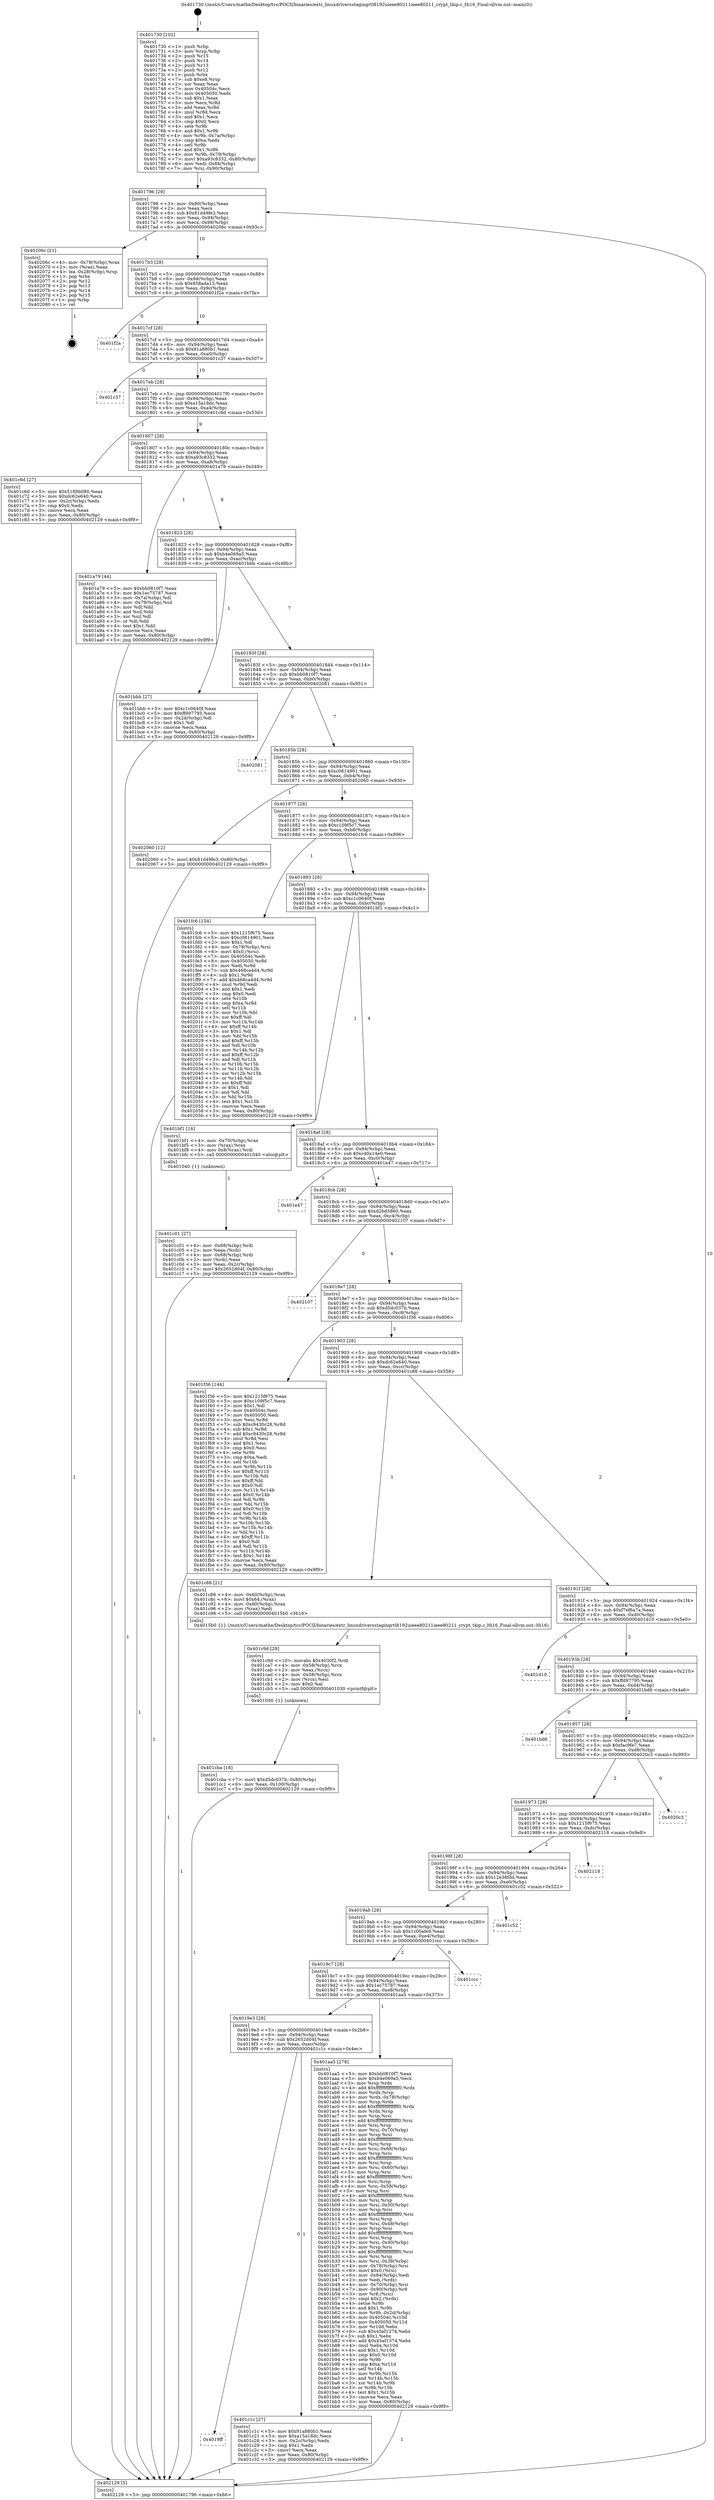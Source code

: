 digraph "0x401730" {
  label = "0x401730 (/mnt/c/Users/mathe/Desktop/tcc/POCII/binaries/extr_linuxdriversstagingrtl8192uieee80211ieee80211_crypt_tkip.c_Hi16_Final-ollvm.out::main(0))"
  labelloc = "t"
  node[shape=record]

  Entry [label="",width=0.3,height=0.3,shape=circle,fillcolor=black,style=filled]
  "0x401796" [label="{
     0x401796 [29]\l
     | [instrs]\l
     &nbsp;&nbsp;0x401796 \<+3\>: mov -0x80(%rbp),%eax\l
     &nbsp;&nbsp;0x401799 \<+2\>: mov %eax,%ecx\l
     &nbsp;&nbsp;0x40179b \<+6\>: sub $0x81d49fe3,%ecx\l
     &nbsp;&nbsp;0x4017a1 \<+6\>: mov %eax,-0x94(%rbp)\l
     &nbsp;&nbsp;0x4017a7 \<+6\>: mov %ecx,-0x98(%rbp)\l
     &nbsp;&nbsp;0x4017ad \<+6\>: je 000000000040206c \<main+0x93c\>\l
  }"]
  "0x40206c" [label="{
     0x40206c [21]\l
     | [instrs]\l
     &nbsp;&nbsp;0x40206c \<+4\>: mov -0x78(%rbp),%rax\l
     &nbsp;&nbsp;0x402070 \<+2\>: mov (%rax),%eax\l
     &nbsp;&nbsp;0x402072 \<+4\>: lea -0x28(%rbp),%rsp\l
     &nbsp;&nbsp;0x402076 \<+1\>: pop %rbx\l
     &nbsp;&nbsp;0x402077 \<+2\>: pop %r12\l
     &nbsp;&nbsp;0x402079 \<+2\>: pop %r13\l
     &nbsp;&nbsp;0x40207b \<+2\>: pop %r14\l
     &nbsp;&nbsp;0x40207d \<+2\>: pop %r15\l
     &nbsp;&nbsp;0x40207f \<+1\>: pop %rbp\l
     &nbsp;&nbsp;0x402080 \<+1\>: ret\l
  }"]
  "0x4017b3" [label="{
     0x4017b3 [28]\l
     | [instrs]\l
     &nbsp;&nbsp;0x4017b3 \<+5\>: jmp 00000000004017b8 \<main+0x88\>\l
     &nbsp;&nbsp;0x4017b8 \<+6\>: mov -0x94(%rbp),%eax\l
     &nbsp;&nbsp;0x4017be \<+5\>: sub $0x858ada13,%eax\l
     &nbsp;&nbsp;0x4017c3 \<+6\>: mov %eax,-0x9c(%rbp)\l
     &nbsp;&nbsp;0x4017c9 \<+6\>: je 0000000000401f2a \<main+0x7fa\>\l
  }"]
  Exit [label="",width=0.3,height=0.3,shape=circle,fillcolor=black,style=filled,peripheries=2]
  "0x401f2a" [label="{
     0x401f2a\l
  }", style=dashed]
  "0x4017cf" [label="{
     0x4017cf [28]\l
     | [instrs]\l
     &nbsp;&nbsp;0x4017cf \<+5\>: jmp 00000000004017d4 \<main+0xa4\>\l
     &nbsp;&nbsp;0x4017d4 \<+6\>: mov -0x94(%rbp),%eax\l
     &nbsp;&nbsp;0x4017da \<+5\>: sub $0x91a880b1,%eax\l
     &nbsp;&nbsp;0x4017df \<+6\>: mov %eax,-0xa0(%rbp)\l
     &nbsp;&nbsp;0x4017e5 \<+6\>: je 0000000000401c37 \<main+0x507\>\l
  }"]
  "0x401cba" [label="{
     0x401cba [18]\l
     | [instrs]\l
     &nbsp;&nbsp;0x401cba \<+7\>: movl $0xd5dc037b,-0x80(%rbp)\l
     &nbsp;&nbsp;0x401cc1 \<+6\>: mov %eax,-0x100(%rbp)\l
     &nbsp;&nbsp;0x401cc7 \<+5\>: jmp 0000000000402129 \<main+0x9f9\>\l
  }"]
  "0x401c37" [label="{
     0x401c37\l
  }", style=dashed]
  "0x4017eb" [label="{
     0x4017eb [28]\l
     | [instrs]\l
     &nbsp;&nbsp;0x4017eb \<+5\>: jmp 00000000004017f0 \<main+0xc0\>\l
     &nbsp;&nbsp;0x4017f0 \<+6\>: mov -0x94(%rbp),%eax\l
     &nbsp;&nbsp;0x4017f6 \<+5\>: sub $0xa15a18dc,%eax\l
     &nbsp;&nbsp;0x4017fb \<+6\>: mov %eax,-0xa4(%rbp)\l
     &nbsp;&nbsp;0x401801 \<+6\>: je 0000000000401c6d \<main+0x53d\>\l
  }"]
  "0x401c9d" [label="{
     0x401c9d [29]\l
     | [instrs]\l
     &nbsp;&nbsp;0x401c9d \<+10\>: movabs $0x4030f2,%rdi\l
     &nbsp;&nbsp;0x401ca7 \<+4\>: mov -0x58(%rbp),%rcx\l
     &nbsp;&nbsp;0x401cab \<+2\>: mov %eax,(%rcx)\l
     &nbsp;&nbsp;0x401cad \<+4\>: mov -0x58(%rbp),%rcx\l
     &nbsp;&nbsp;0x401cb1 \<+2\>: mov (%rcx),%esi\l
     &nbsp;&nbsp;0x401cb3 \<+2\>: mov $0x0,%al\l
     &nbsp;&nbsp;0x401cb5 \<+5\>: call 0000000000401030 \<printf@plt\>\l
     | [calls]\l
     &nbsp;&nbsp;0x401030 \{1\} (unknown)\l
  }"]
  "0x401c6d" [label="{
     0x401c6d [27]\l
     | [instrs]\l
     &nbsp;&nbsp;0x401c6d \<+5\>: mov $0x5189b080,%eax\l
     &nbsp;&nbsp;0x401c72 \<+5\>: mov $0xdc62e640,%ecx\l
     &nbsp;&nbsp;0x401c77 \<+3\>: mov -0x2c(%rbp),%edx\l
     &nbsp;&nbsp;0x401c7a \<+3\>: cmp $0x0,%edx\l
     &nbsp;&nbsp;0x401c7d \<+3\>: cmove %ecx,%eax\l
     &nbsp;&nbsp;0x401c80 \<+3\>: mov %eax,-0x80(%rbp)\l
     &nbsp;&nbsp;0x401c83 \<+5\>: jmp 0000000000402129 \<main+0x9f9\>\l
  }"]
  "0x401807" [label="{
     0x401807 [28]\l
     | [instrs]\l
     &nbsp;&nbsp;0x401807 \<+5\>: jmp 000000000040180c \<main+0xdc\>\l
     &nbsp;&nbsp;0x40180c \<+6\>: mov -0x94(%rbp),%eax\l
     &nbsp;&nbsp;0x401812 \<+5\>: sub $0xa93c8332,%eax\l
     &nbsp;&nbsp;0x401817 \<+6\>: mov %eax,-0xa8(%rbp)\l
     &nbsp;&nbsp;0x40181d \<+6\>: je 0000000000401a79 \<main+0x349\>\l
  }"]
  "0x4019ff" [label="{
     0x4019ff\l
  }", style=dashed]
  "0x401a79" [label="{
     0x401a79 [44]\l
     | [instrs]\l
     &nbsp;&nbsp;0x401a79 \<+5\>: mov $0xbb0810f7,%eax\l
     &nbsp;&nbsp;0x401a7e \<+5\>: mov $0x1ec75787,%ecx\l
     &nbsp;&nbsp;0x401a83 \<+3\>: mov -0x7a(%rbp),%dl\l
     &nbsp;&nbsp;0x401a86 \<+4\>: mov -0x79(%rbp),%sil\l
     &nbsp;&nbsp;0x401a8a \<+3\>: mov %dl,%dil\l
     &nbsp;&nbsp;0x401a8d \<+3\>: and %sil,%dil\l
     &nbsp;&nbsp;0x401a90 \<+3\>: xor %sil,%dl\l
     &nbsp;&nbsp;0x401a93 \<+3\>: or %dl,%dil\l
     &nbsp;&nbsp;0x401a96 \<+4\>: test $0x1,%dil\l
     &nbsp;&nbsp;0x401a9a \<+3\>: cmovne %ecx,%eax\l
     &nbsp;&nbsp;0x401a9d \<+3\>: mov %eax,-0x80(%rbp)\l
     &nbsp;&nbsp;0x401aa0 \<+5\>: jmp 0000000000402129 \<main+0x9f9\>\l
  }"]
  "0x401823" [label="{
     0x401823 [28]\l
     | [instrs]\l
     &nbsp;&nbsp;0x401823 \<+5\>: jmp 0000000000401828 \<main+0xf8\>\l
     &nbsp;&nbsp;0x401828 \<+6\>: mov -0x94(%rbp),%eax\l
     &nbsp;&nbsp;0x40182e \<+5\>: sub $0xb4e069a5,%eax\l
     &nbsp;&nbsp;0x401833 \<+6\>: mov %eax,-0xac(%rbp)\l
     &nbsp;&nbsp;0x401839 \<+6\>: je 0000000000401bbb \<main+0x48b\>\l
  }"]
  "0x402129" [label="{
     0x402129 [5]\l
     | [instrs]\l
     &nbsp;&nbsp;0x402129 \<+5\>: jmp 0000000000401796 \<main+0x66\>\l
  }"]
  "0x401730" [label="{
     0x401730 [102]\l
     | [instrs]\l
     &nbsp;&nbsp;0x401730 \<+1\>: push %rbp\l
     &nbsp;&nbsp;0x401731 \<+3\>: mov %rsp,%rbp\l
     &nbsp;&nbsp;0x401734 \<+2\>: push %r15\l
     &nbsp;&nbsp;0x401736 \<+2\>: push %r14\l
     &nbsp;&nbsp;0x401738 \<+2\>: push %r13\l
     &nbsp;&nbsp;0x40173a \<+2\>: push %r12\l
     &nbsp;&nbsp;0x40173c \<+1\>: push %rbx\l
     &nbsp;&nbsp;0x40173d \<+7\>: sub $0xe8,%rsp\l
     &nbsp;&nbsp;0x401744 \<+2\>: xor %eax,%eax\l
     &nbsp;&nbsp;0x401746 \<+7\>: mov 0x40504c,%ecx\l
     &nbsp;&nbsp;0x40174d \<+7\>: mov 0x405050,%edx\l
     &nbsp;&nbsp;0x401754 \<+3\>: sub $0x1,%eax\l
     &nbsp;&nbsp;0x401757 \<+3\>: mov %ecx,%r8d\l
     &nbsp;&nbsp;0x40175a \<+3\>: add %eax,%r8d\l
     &nbsp;&nbsp;0x40175d \<+4\>: imul %r8d,%ecx\l
     &nbsp;&nbsp;0x401761 \<+3\>: and $0x1,%ecx\l
     &nbsp;&nbsp;0x401764 \<+3\>: cmp $0x0,%ecx\l
     &nbsp;&nbsp;0x401767 \<+4\>: sete %r9b\l
     &nbsp;&nbsp;0x40176b \<+4\>: and $0x1,%r9b\l
     &nbsp;&nbsp;0x40176f \<+4\>: mov %r9b,-0x7a(%rbp)\l
     &nbsp;&nbsp;0x401773 \<+3\>: cmp $0xa,%edx\l
     &nbsp;&nbsp;0x401776 \<+4\>: setl %r9b\l
     &nbsp;&nbsp;0x40177a \<+4\>: and $0x1,%r9b\l
     &nbsp;&nbsp;0x40177e \<+4\>: mov %r9b,-0x79(%rbp)\l
     &nbsp;&nbsp;0x401782 \<+7\>: movl $0xa93c8332,-0x80(%rbp)\l
     &nbsp;&nbsp;0x401789 \<+6\>: mov %edi,-0x84(%rbp)\l
     &nbsp;&nbsp;0x40178f \<+7\>: mov %rsi,-0x90(%rbp)\l
  }"]
  "0x401c1c" [label="{
     0x401c1c [27]\l
     | [instrs]\l
     &nbsp;&nbsp;0x401c1c \<+5\>: mov $0x91a880b1,%eax\l
     &nbsp;&nbsp;0x401c21 \<+5\>: mov $0xa15a18dc,%ecx\l
     &nbsp;&nbsp;0x401c26 \<+3\>: mov -0x2c(%rbp),%edx\l
     &nbsp;&nbsp;0x401c29 \<+3\>: cmp $0x1,%edx\l
     &nbsp;&nbsp;0x401c2c \<+3\>: cmovl %ecx,%eax\l
     &nbsp;&nbsp;0x401c2f \<+3\>: mov %eax,-0x80(%rbp)\l
     &nbsp;&nbsp;0x401c32 \<+5\>: jmp 0000000000402129 \<main+0x9f9\>\l
  }"]
  "0x401bbb" [label="{
     0x401bbb [27]\l
     | [instrs]\l
     &nbsp;&nbsp;0x401bbb \<+5\>: mov $0xc1c0640f,%eax\l
     &nbsp;&nbsp;0x401bc0 \<+5\>: mov $0xffd97795,%ecx\l
     &nbsp;&nbsp;0x401bc5 \<+3\>: mov -0x2d(%rbp),%dl\l
     &nbsp;&nbsp;0x401bc8 \<+3\>: test $0x1,%dl\l
     &nbsp;&nbsp;0x401bcb \<+3\>: cmovne %ecx,%eax\l
     &nbsp;&nbsp;0x401bce \<+3\>: mov %eax,-0x80(%rbp)\l
     &nbsp;&nbsp;0x401bd1 \<+5\>: jmp 0000000000402129 \<main+0x9f9\>\l
  }"]
  "0x40183f" [label="{
     0x40183f [28]\l
     | [instrs]\l
     &nbsp;&nbsp;0x40183f \<+5\>: jmp 0000000000401844 \<main+0x114\>\l
     &nbsp;&nbsp;0x401844 \<+6\>: mov -0x94(%rbp),%eax\l
     &nbsp;&nbsp;0x40184a \<+5\>: sub $0xbb0810f7,%eax\l
     &nbsp;&nbsp;0x40184f \<+6\>: mov %eax,-0xb0(%rbp)\l
     &nbsp;&nbsp;0x401855 \<+6\>: je 0000000000402081 \<main+0x951\>\l
  }"]
  "0x401c01" [label="{
     0x401c01 [27]\l
     | [instrs]\l
     &nbsp;&nbsp;0x401c01 \<+4\>: mov -0x68(%rbp),%rdi\l
     &nbsp;&nbsp;0x401c05 \<+2\>: mov %eax,(%rdi)\l
     &nbsp;&nbsp;0x401c07 \<+4\>: mov -0x68(%rbp),%rdi\l
     &nbsp;&nbsp;0x401c0b \<+2\>: mov (%rdi),%eax\l
     &nbsp;&nbsp;0x401c0d \<+3\>: mov %eax,-0x2c(%rbp)\l
     &nbsp;&nbsp;0x401c10 \<+7\>: movl $0x2652d04f,-0x80(%rbp)\l
     &nbsp;&nbsp;0x401c17 \<+5\>: jmp 0000000000402129 \<main+0x9f9\>\l
  }"]
  "0x402081" [label="{
     0x402081\l
  }", style=dashed]
  "0x40185b" [label="{
     0x40185b [28]\l
     | [instrs]\l
     &nbsp;&nbsp;0x40185b \<+5\>: jmp 0000000000401860 \<main+0x130\>\l
     &nbsp;&nbsp;0x401860 \<+6\>: mov -0x94(%rbp),%eax\l
     &nbsp;&nbsp;0x401866 \<+5\>: sub $0xc0814901,%eax\l
     &nbsp;&nbsp;0x40186b \<+6\>: mov %eax,-0xb4(%rbp)\l
     &nbsp;&nbsp;0x401871 \<+6\>: je 0000000000402060 \<main+0x930\>\l
  }"]
  "0x4019e3" [label="{
     0x4019e3 [28]\l
     | [instrs]\l
     &nbsp;&nbsp;0x4019e3 \<+5\>: jmp 00000000004019e8 \<main+0x2b8\>\l
     &nbsp;&nbsp;0x4019e8 \<+6\>: mov -0x94(%rbp),%eax\l
     &nbsp;&nbsp;0x4019ee \<+5\>: sub $0x2652d04f,%eax\l
     &nbsp;&nbsp;0x4019f3 \<+6\>: mov %eax,-0xec(%rbp)\l
     &nbsp;&nbsp;0x4019f9 \<+6\>: je 0000000000401c1c \<main+0x4ec\>\l
  }"]
  "0x402060" [label="{
     0x402060 [12]\l
     | [instrs]\l
     &nbsp;&nbsp;0x402060 \<+7\>: movl $0x81d49fe3,-0x80(%rbp)\l
     &nbsp;&nbsp;0x402067 \<+5\>: jmp 0000000000402129 \<main+0x9f9\>\l
  }"]
  "0x401877" [label="{
     0x401877 [28]\l
     | [instrs]\l
     &nbsp;&nbsp;0x401877 \<+5\>: jmp 000000000040187c \<main+0x14c\>\l
     &nbsp;&nbsp;0x40187c \<+6\>: mov -0x94(%rbp),%eax\l
     &nbsp;&nbsp;0x401882 \<+5\>: sub $0xc109f5c7,%eax\l
     &nbsp;&nbsp;0x401887 \<+6\>: mov %eax,-0xb8(%rbp)\l
     &nbsp;&nbsp;0x40188d \<+6\>: je 0000000000401fc6 \<main+0x896\>\l
  }"]
  "0x401aa5" [label="{
     0x401aa5 [278]\l
     | [instrs]\l
     &nbsp;&nbsp;0x401aa5 \<+5\>: mov $0xbb0810f7,%eax\l
     &nbsp;&nbsp;0x401aaa \<+5\>: mov $0xb4e069a5,%ecx\l
     &nbsp;&nbsp;0x401aaf \<+3\>: mov %rsp,%rdx\l
     &nbsp;&nbsp;0x401ab2 \<+4\>: add $0xfffffffffffffff0,%rdx\l
     &nbsp;&nbsp;0x401ab6 \<+3\>: mov %rdx,%rsp\l
     &nbsp;&nbsp;0x401ab9 \<+4\>: mov %rdx,-0x78(%rbp)\l
     &nbsp;&nbsp;0x401abd \<+3\>: mov %rsp,%rdx\l
     &nbsp;&nbsp;0x401ac0 \<+4\>: add $0xfffffffffffffff0,%rdx\l
     &nbsp;&nbsp;0x401ac4 \<+3\>: mov %rdx,%rsp\l
     &nbsp;&nbsp;0x401ac7 \<+3\>: mov %rsp,%rsi\l
     &nbsp;&nbsp;0x401aca \<+4\>: add $0xfffffffffffffff0,%rsi\l
     &nbsp;&nbsp;0x401ace \<+3\>: mov %rsi,%rsp\l
     &nbsp;&nbsp;0x401ad1 \<+4\>: mov %rsi,-0x70(%rbp)\l
     &nbsp;&nbsp;0x401ad5 \<+3\>: mov %rsp,%rsi\l
     &nbsp;&nbsp;0x401ad8 \<+4\>: add $0xfffffffffffffff0,%rsi\l
     &nbsp;&nbsp;0x401adc \<+3\>: mov %rsi,%rsp\l
     &nbsp;&nbsp;0x401adf \<+4\>: mov %rsi,-0x68(%rbp)\l
     &nbsp;&nbsp;0x401ae3 \<+3\>: mov %rsp,%rsi\l
     &nbsp;&nbsp;0x401ae6 \<+4\>: add $0xfffffffffffffff0,%rsi\l
     &nbsp;&nbsp;0x401aea \<+3\>: mov %rsi,%rsp\l
     &nbsp;&nbsp;0x401aed \<+4\>: mov %rsi,-0x60(%rbp)\l
     &nbsp;&nbsp;0x401af1 \<+3\>: mov %rsp,%rsi\l
     &nbsp;&nbsp;0x401af4 \<+4\>: add $0xfffffffffffffff0,%rsi\l
     &nbsp;&nbsp;0x401af8 \<+3\>: mov %rsi,%rsp\l
     &nbsp;&nbsp;0x401afb \<+4\>: mov %rsi,-0x58(%rbp)\l
     &nbsp;&nbsp;0x401aff \<+3\>: mov %rsp,%rsi\l
     &nbsp;&nbsp;0x401b02 \<+4\>: add $0xfffffffffffffff0,%rsi\l
     &nbsp;&nbsp;0x401b06 \<+3\>: mov %rsi,%rsp\l
     &nbsp;&nbsp;0x401b09 \<+4\>: mov %rsi,-0x50(%rbp)\l
     &nbsp;&nbsp;0x401b0d \<+3\>: mov %rsp,%rsi\l
     &nbsp;&nbsp;0x401b10 \<+4\>: add $0xfffffffffffffff0,%rsi\l
     &nbsp;&nbsp;0x401b14 \<+3\>: mov %rsi,%rsp\l
     &nbsp;&nbsp;0x401b17 \<+4\>: mov %rsi,-0x48(%rbp)\l
     &nbsp;&nbsp;0x401b1b \<+3\>: mov %rsp,%rsi\l
     &nbsp;&nbsp;0x401b1e \<+4\>: add $0xfffffffffffffff0,%rsi\l
     &nbsp;&nbsp;0x401b22 \<+3\>: mov %rsi,%rsp\l
     &nbsp;&nbsp;0x401b25 \<+4\>: mov %rsi,-0x40(%rbp)\l
     &nbsp;&nbsp;0x401b29 \<+3\>: mov %rsp,%rsi\l
     &nbsp;&nbsp;0x401b2c \<+4\>: add $0xfffffffffffffff0,%rsi\l
     &nbsp;&nbsp;0x401b30 \<+3\>: mov %rsi,%rsp\l
     &nbsp;&nbsp;0x401b33 \<+4\>: mov %rsi,-0x38(%rbp)\l
     &nbsp;&nbsp;0x401b37 \<+4\>: mov -0x78(%rbp),%rsi\l
     &nbsp;&nbsp;0x401b3b \<+6\>: movl $0x0,(%rsi)\l
     &nbsp;&nbsp;0x401b41 \<+6\>: mov -0x84(%rbp),%edi\l
     &nbsp;&nbsp;0x401b47 \<+2\>: mov %edi,(%rdx)\l
     &nbsp;&nbsp;0x401b49 \<+4\>: mov -0x70(%rbp),%rsi\l
     &nbsp;&nbsp;0x401b4d \<+7\>: mov -0x90(%rbp),%r8\l
     &nbsp;&nbsp;0x401b54 \<+3\>: mov %r8,(%rsi)\l
     &nbsp;&nbsp;0x401b57 \<+3\>: cmpl $0x2,(%rdx)\l
     &nbsp;&nbsp;0x401b5a \<+4\>: setne %r9b\l
     &nbsp;&nbsp;0x401b5e \<+4\>: and $0x1,%r9b\l
     &nbsp;&nbsp;0x401b62 \<+4\>: mov %r9b,-0x2d(%rbp)\l
     &nbsp;&nbsp;0x401b66 \<+8\>: mov 0x40504c,%r10d\l
     &nbsp;&nbsp;0x401b6e \<+8\>: mov 0x405050,%r11d\l
     &nbsp;&nbsp;0x401b76 \<+3\>: mov %r10d,%ebx\l
     &nbsp;&nbsp;0x401b79 \<+6\>: sub $0x45af1374,%ebx\l
     &nbsp;&nbsp;0x401b7f \<+3\>: sub $0x1,%ebx\l
     &nbsp;&nbsp;0x401b82 \<+6\>: add $0x45af1374,%ebx\l
     &nbsp;&nbsp;0x401b88 \<+4\>: imul %ebx,%r10d\l
     &nbsp;&nbsp;0x401b8c \<+4\>: and $0x1,%r10d\l
     &nbsp;&nbsp;0x401b90 \<+4\>: cmp $0x0,%r10d\l
     &nbsp;&nbsp;0x401b94 \<+4\>: sete %r9b\l
     &nbsp;&nbsp;0x401b98 \<+4\>: cmp $0xa,%r11d\l
     &nbsp;&nbsp;0x401b9c \<+4\>: setl %r14b\l
     &nbsp;&nbsp;0x401ba0 \<+3\>: mov %r9b,%r15b\l
     &nbsp;&nbsp;0x401ba3 \<+3\>: and %r14b,%r15b\l
     &nbsp;&nbsp;0x401ba6 \<+3\>: xor %r14b,%r9b\l
     &nbsp;&nbsp;0x401ba9 \<+3\>: or %r9b,%r15b\l
     &nbsp;&nbsp;0x401bac \<+4\>: test $0x1,%r15b\l
     &nbsp;&nbsp;0x401bb0 \<+3\>: cmovne %ecx,%eax\l
     &nbsp;&nbsp;0x401bb3 \<+3\>: mov %eax,-0x80(%rbp)\l
     &nbsp;&nbsp;0x401bb6 \<+5\>: jmp 0000000000402129 \<main+0x9f9\>\l
  }"]
  "0x401fc6" [label="{
     0x401fc6 [154]\l
     | [instrs]\l
     &nbsp;&nbsp;0x401fc6 \<+5\>: mov $0x1215f675,%eax\l
     &nbsp;&nbsp;0x401fcb \<+5\>: mov $0xc0814901,%ecx\l
     &nbsp;&nbsp;0x401fd0 \<+2\>: mov $0x1,%dl\l
     &nbsp;&nbsp;0x401fd2 \<+4\>: mov -0x78(%rbp),%rsi\l
     &nbsp;&nbsp;0x401fd6 \<+6\>: movl $0x0,(%rsi)\l
     &nbsp;&nbsp;0x401fdc \<+7\>: mov 0x40504c,%edi\l
     &nbsp;&nbsp;0x401fe3 \<+8\>: mov 0x405050,%r8d\l
     &nbsp;&nbsp;0x401feb \<+3\>: mov %edi,%r9d\l
     &nbsp;&nbsp;0x401fee \<+7\>: sub $0x468ca4d4,%r9d\l
     &nbsp;&nbsp;0x401ff5 \<+4\>: sub $0x1,%r9d\l
     &nbsp;&nbsp;0x401ff9 \<+7\>: add $0x468ca4d4,%r9d\l
     &nbsp;&nbsp;0x402000 \<+4\>: imul %r9d,%edi\l
     &nbsp;&nbsp;0x402004 \<+3\>: and $0x1,%edi\l
     &nbsp;&nbsp;0x402007 \<+3\>: cmp $0x0,%edi\l
     &nbsp;&nbsp;0x40200a \<+4\>: sete %r10b\l
     &nbsp;&nbsp;0x40200e \<+4\>: cmp $0xa,%r8d\l
     &nbsp;&nbsp;0x402012 \<+4\>: setl %r11b\l
     &nbsp;&nbsp;0x402016 \<+3\>: mov %r10b,%bl\l
     &nbsp;&nbsp;0x402019 \<+3\>: xor $0xff,%bl\l
     &nbsp;&nbsp;0x40201c \<+3\>: mov %r11b,%r14b\l
     &nbsp;&nbsp;0x40201f \<+4\>: xor $0xff,%r14b\l
     &nbsp;&nbsp;0x402023 \<+3\>: xor $0x1,%dl\l
     &nbsp;&nbsp;0x402026 \<+3\>: mov %bl,%r15b\l
     &nbsp;&nbsp;0x402029 \<+4\>: and $0xff,%r15b\l
     &nbsp;&nbsp;0x40202d \<+3\>: and %dl,%r10b\l
     &nbsp;&nbsp;0x402030 \<+3\>: mov %r14b,%r12b\l
     &nbsp;&nbsp;0x402033 \<+4\>: and $0xff,%r12b\l
     &nbsp;&nbsp;0x402037 \<+3\>: and %dl,%r11b\l
     &nbsp;&nbsp;0x40203a \<+3\>: or %r10b,%r15b\l
     &nbsp;&nbsp;0x40203d \<+3\>: or %r11b,%r12b\l
     &nbsp;&nbsp;0x402040 \<+3\>: xor %r12b,%r15b\l
     &nbsp;&nbsp;0x402043 \<+3\>: or %r14b,%bl\l
     &nbsp;&nbsp;0x402046 \<+3\>: xor $0xff,%bl\l
     &nbsp;&nbsp;0x402049 \<+3\>: or $0x1,%dl\l
     &nbsp;&nbsp;0x40204c \<+2\>: and %dl,%bl\l
     &nbsp;&nbsp;0x40204e \<+3\>: or %bl,%r15b\l
     &nbsp;&nbsp;0x402051 \<+4\>: test $0x1,%r15b\l
     &nbsp;&nbsp;0x402055 \<+3\>: cmovne %ecx,%eax\l
     &nbsp;&nbsp;0x402058 \<+3\>: mov %eax,-0x80(%rbp)\l
     &nbsp;&nbsp;0x40205b \<+5\>: jmp 0000000000402129 \<main+0x9f9\>\l
  }"]
  "0x401893" [label="{
     0x401893 [28]\l
     | [instrs]\l
     &nbsp;&nbsp;0x401893 \<+5\>: jmp 0000000000401898 \<main+0x168\>\l
     &nbsp;&nbsp;0x401898 \<+6\>: mov -0x94(%rbp),%eax\l
     &nbsp;&nbsp;0x40189e \<+5\>: sub $0xc1c0640f,%eax\l
     &nbsp;&nbsp;0x4018a3 \<+6\>: mov %eax,-0xbc(%rbp)\l
     &nbsp;&nbsp;0x4018a9 \<+6\>: je 0000000000401bf1 \<main+0x4c1\>\l
  }"]
  "0x4019c7" [label="{
     0x4019c7 [28]\l
     | [instrs]\l
     &nbsp;&nbsp;0x4019c7 \<+5\>: jmp 00000000004019cc \<main+0x29c\>\l
     &nbsp;&nbsp;0x4019cc \<+6\>: mov -0x94(%rbp),%eax\l
     &nbsp;&nbsp;0x4019d2 \<+5\>: sub $0x1ec75787,%eax\l
     &nbsp;&nbsp;0x4019d7 \<+6\>: mov %eax,-0xe8(%rbp)\l
     &nbsp;&nbsp;0x4019dd \<+6\>: je 0000000000401aa5 \<main+0x375\>\l
  }"]
  "0x401bf1" [label="{
     0x401bf1 [16]\l
     | [instrs]\l
     &nbsp;&nbsp;0x401bf1 \<+4\>: mov -0x70(%rbp),%rax\l
     &nbsp;&nbsp;0x401bf5 \<+3\>: mov (%rax),%rax\l
     &nbsp;&nbsp;0x401bf8 \<+4\>: mov 0x8(%rax),%rdi\l
     &nbsp;&nbsp;0x401bfc \<+5\>: call 0000000000401040 \<atoi@plt\>\l
     | [calls]\l
     &nbsp;&nbsp;0x401040 \{1\} (unknown)\l
  }"]
  "0x4018af" [label="{
     0x4018af [28]\l
     | [instrs]\l
     &nbsp;&nbsp;0x4018af \<+5\>: jmp 00000000004018b4 \<main+0x184\>\l
     &nbsp;&nbsp;0x4018b4 \<+6\>: mov -0x94(%rbp),%eax\l
     &nbsp;&nbsp;0x4018ba \<+5\>: sub $0xc40a14e0,%eax\l
     &nbsp;&nbsp;0x4018bf \<+6\>: mov %eax,-0xc0(%rbp)\l
     &nbsp;&nbsp;0x4018c5 \<+6\>: je 0000000000401e47 \<main+0x717\>\l
  }"]
  "0x401ccc" [label="{
     0x401ccc\l
  }", style=dashed]
  "0x401e47" [label="{
     0x401e47\l
  }", style=dashed]
  "0x4018cb" [label="{
     0x4018cb [28]\l
     | [instrs]\l
     &nbsp;&nbsp;0x4018cb \<+5\>: jmp 00000000004018d0 \<main+0x1a0\>\l
     &nbsp;&nbsp;0x4018d0 \<+6\>: mov -0x94(%rbp),%eax\l
     &nbsp;&nbsp;0x4018d6 \<+5\>: sub $0xd2bd5860,%eax\l
     &nbsp;&nbsp;0x4018db \<+6\>: mov %eax,-0xc4(%rbp)\l
     &nbsp;&nbsp;0x4018e1 \<+6\>: je 0000000000402107 \<main+0x9d7\>\l
  }"]
  "0x4019ab" [label="{
     0x4019ab [28]\l
     | [instrs]\l
     &nbsp;&nbsp;0x4019ab \<+5\>: jmp 00000000004019b0 \<main+0x280\>\l
     &nbsp;&nbsp;0x4019b0 \<+6\>: mov -0x94(%rbp),%eax\l
     &nbsp;&nbsp;0x4019b6 \<+5\>: sub $0x1c00afe9,%eax\l
     &nbsp;&nbsp;0x4019bb \<+6\>: mov %eax,-0xe4(%rbp)\l
     &nbsp;&nbsp;0x4019c1 \<+6\>: je 0000000000401ccc \<main+0x59c\>\l
  }"]
  "0x402107" [label="{
     0x402107\l
  }", style=dashed]
  "0x4018e7" [label="{
     0x4018e7 [28]\l
     | [instrs]\l
     &nbsp;&nbsp;0x4018e7 \<+5\>: jmp 00000000004018ec \<main+0x1bc\>\l
     &nbsp;&nbsp;0x4018ec \<+6\>: mov -0x94(%rbp),%eax\l
     &nbsp;&nbsp;0x4018f2 \<+5\>: sub $0xd5dc037b,%eax\l
     &nbsp;&nbsp;0x4018f7 \<+6\>: mov %eax,-0xc8(%rbp)\l
     &nbsp;&nbsp;0x4018fd \<+6\>: je 0000000000401f36 \<main+0x806\>\l
  }"]
  "0x401c52" [label="{
     0x401c52\l
  }", style=dashed]
  "0x401f36" [label="{
     0x401f36 [144]\l
     | [instrs]\l
     &nbsp;&nbsp;0x401f36 \<+5\>: mov $0x1215f675,%eax\l
     &nbsp;&nbsp;0x401f3b \<+5\>: mov $0xc109f5c7,%ecx\l
     &nbsp;&nbsp;0x401f40 \<+2\>: mov $0x1,%dl\l
     &nbsp;&nbsp;0x401f42 \<+7\>: mov 0x40504c,%esi\l
     &nbsp;&nbsp;0x401f49 \<+7\>: mov 0x405050,%edi\l
     &nbsp;&nbsp;0x401f50 \<+3\>: mov %esi,%r8d\l
     &nbsp;&nbsp;0x401f53 \<+7\>: sub $0xc9430c28,%r8d\l
     &nbsp;&nbsp;0x401f5a \<+4\>: sub $0x1,%r8d\l
     &nbsp;&nbsp;0x401f5e \<+7\>: add $0xc9430c28,%r8d\l
     &nbsp;&nbsp;0x401f65 \<+4\>: imul %r8d,%esi\l
     &nbsp;&nbsp;0x401f69 \<+3\>: and $0x1,%esi\l
     &nbsp;&nbsp;0x401f6c \<+3\>: cmp $0x0,%esi\l
     &nbsp;&nbsp;0x401f6f \<+4\>: sete %r9b\l
     &nbsp;&nbsp;0x401f73 \<+3\>: cmp $0xa,%edi\l
     &nbsp;&nbsp;0x401f76 \<+4\>: setl %r10b\l
     &nbsp;&nbsp;0x401f7a \<+3\>: mov %r9b,%r11b\l
     &nbsp;&nbsp;0x401f7d \<+4\>: xor $0xff,%r11b\l
     &nbsp;&nbsp;0x401f81 \<+3\>: mov %r10b,%bl\l
     &nbsp;&nbsp;0x401f84 \<+3\>: xor $0xff,%bl\l
     &nbsp;&nbsp;0x401f87 \<+3\>: xor $0x0,%dl\l
     &nbsp;&nbsp;0x401f8a \<+3\>: mov %r11b,%r14b\l
     &nbsp;&nbsp;0x401f8d \<+4\>: and $0x0,%r14b\l
     &nbsp;&nbsp;0x401f91 \<+3\>: and %dl,%r9b\l
     &nbsp;&nbsp;0x401f94 \<+3\>: mov %bl,%r15b\l
     &nbsp;&nbsp;0x401f97 \<+4\>: and $0x0,%r15b\l
     &nbsp;&nbsp;0x401f9b \<+3\>: and %dl,%r10b\l
     &nbsp;&nbsp;0x401f9e \<+3\>: or %r9b,%r14b\l
     &nbsp;&nbsp;0x401fa1 \<+3\>: or %r10b,%r15b\l
     &nbsp;&nbsp;0x401fa4 \<+3\>: xor %r15b,%r14b\l
     &nbsp;&nbsp;0x401fa7 \<+3\>: or %bl,%r11b\l
     &nbsp;&nbsp;0x401faa \<+4\>: xor $0xff,%r11b\l
     &nbsp;&nbsp;0x401fae \<+3\>: or $0x0,%dl\l
     &nbsp;&nbsp;0x401fb1 \<+3\>: and %dl,%r11b\l
     &nbsp;&nbsp;0x401fb4 \<+3\>: or %r11b,%r14b\l
     &nbsp;&nbsp;0x401fb7 \<+4\>: test $0x1,%r14b\l
     &nbsp;&nbsp;0x401fbb \<+3\>: cmovne %ecx,%eax\l
     &nbsp;&nbsp;0x401fbe \<+3\>: mov %eax,-0x80(%rbp)\l
     &nbsp;&nbsp;0x401fc1 \<+5\>: jmp 0000000000402129 \<main+0x9f9\>\l
  }"]
  "0x401903" [label="{
     0x401903 [28]\l
     | [instrs]\l
     &nbsp;&nbsp;0x401903 \<+5\>: jmp 0000000000401908 \<main+0x1d8\>\l
     &nbsp;&nbsp;0x401908 \<+6\>: mov -0x94(%rbp),%eax\l
     &nbsp;&nbsp;0x40190e \<+5\>: sub $0xdc62e640,%eax\l
     &nbsp;&nbsp;0x401913 \<+6\>: mov %eax,-0xcc(%rbp)\l
     &nbsp;&nbsp;0x401919 \<+6\>: je 0000000000401c88 \<main+0x558\>\l
  }"]
  "0x40198f" [label="{
     0x40198f [28]\l
     | [instrs]\l
     &nbsp;&nbsp;0x40198f \<+5\>: jmp 0000000000401994 \<main+0x264\>\l
     &nbsp;&nbsp;0x401994 \<+6\>: mov -0x94(%rbp),%eax\l
     &nbsp;&nbsp;0x40199a \<+5\>: sub $0x12e38fdd,%eax\l
     &nbsp;&nbsp;0x40199f \<+6\>: mov %eax,-0xe0(%rbp)\l
     &nbsp;&nbsp;0x4019a5 \<+6\>: je 0000000000401c52 \<main+0x522\>\l
  }"]
  "0x401c88" [label="{
     0x401c88 [21]\l
     | [instrs]\l
     &nbsp;&nbsp;0x401c88 \<+4\>: mov -0x60(%rbp),%rax\l
     &nbsp;&nbsp;0x401c8c \<+6\>: movl $0x64,(%rax)\l
     &nbsp;&nbsp;0x401c92 \<+4\>: mov -0x60(%rbp),%rax\l
     &nbsp;&nbsp;0x401c96 \<+2\>: mov (%rax),%edi\l
     &nbsp;&nbsp;0x401c98 \<+5\>: call 00000000004015b0 \<Hi16\>\l
     | [calls]\l
     &nbsp;&nbsp;0x4015b0 \{1\} (/mnt/c/Users/mathe/Desktop/tcc/POCII/binaries/extr_linuxdriversstagingrtl8192uieee80211ieee80211_crypt_tkip.c_Hi16_Final-ollvm.out::Hi16)\l
  }"]
  "0x40191f" [label="{
     0x40191f [28]\l
     | [instrs]\l
     &nbsp;&nbsp;0x40191f \<+5\>: jmp 0000000000401924 \<main+0x1f4\>\l
     &nbsp;&nbsp;0x401924 \<+6\>: mov -0x94(%rbp),%eax\l
     &nbsp;&nbsp;0x40192a \<+5\>: sub $0xf7ef6a7a,%eax\l
     &nbsp;&nbsp;0x40192f \<+6\>: mov %eax,-0xd0(%rbp)\l
     &nbsp;&nbsp;0x401935 \<+6\>: je 0000000000401d10 \<main+0x5e0\>\l
  }"]
  "0x402118" [label="{
     0x402118\l
  }", style=dashed]
  "0x401d10" [label="{
     0x401d10\l
  }", style=dashed]
  "0x40193b" [label="{
     0x40193b [28]\l
     | [instrs]\l
     &nbsp;&nbsp;0x40193b \<+5\>: jmp 0000000000401940 \<main+0x210\>\l
     &nbsp;&nbsp;0x401940 \<+6\>: mov -0x94(%rbp),%eax\l
     &nbsp;&nbsp;0x401946 \<+5\>: sub $0xffd97795,%eax\l
     &nbsp;&nbsp;0x40194b \<+6\>: mov %eax,-0xd4(%rbp)\l
     &nbsp;&nbsp;0x401951 \<+6\>: je 0000000000401bd6 \<main+0x4a6\>\l
  }"]
  "0x401973" [label="{
     0x401973 [28]\l
     | [instrs]\l
     &nbsp;&nbsp;0x401973 \<+5\>: jmp 0000000000401978 \<main+0x248\>\l
     &nbsp;&nbsp;0x401978 \<+6\>: mov -0x94(%rbp),%eax\l
     &nbsp;&nbsp;0x40197e \<+5\>: sub $0x1215f675,%eax\l
     &nbsp;&nbsp;0x401983 \<+6\>: mov %eax,-0xdc(%rbp)\l
     &nbsp;&nbsp;0x401989 \<+6\>: je 0000000000402118 \<main+0x9e8\>\l
  }"]
  "0x401bd6" [label="{
     0x401bd6\l
  }", style=dashed]
  "0x401957" [label="{
     0x401957 [28]\l
     | [instrs]\l
     &nbsp;&nbsp;0x401957 \<+5\>: jmp 000000000040195c \<main+0x22c\>\l
     &nbsp;&nbsp;0x40195c \<+6\>: mov -0x94(%rbp),%eax\l
     &nbsp;&nbsp;0x401962 \<+5\>: sub $0xfac9fe7,%eax\l
     &nbsp;&nbsp;0x401967 \<+6\>: mov %eax,-0xd8(%rbp)\l
     &nbsp;&nbsp;0x40196d \<+6\>: je 00000000004020c3 \<main+0x993\>\l
  }"]
  "0x4020c3" [label="{
     0x4020c3\l
  }", style=dashed]
  Entry -> "0x401730" [label=" 1"]
  "0x401796" -> "0x40206c" [label=" 1"]
  "0x401796" -> "0x4017b3" [label=" 10"]
  "0x40206c" -> Exit [label=" 1"]
  "0x4017b3" -> "0x401f2a" [label=" 0"]
  "0x4017b3" -> "0x4017cf" [label=" 10"]
  "0x402060" -> "0x402129" [label=" 1"]
  "0x4017cf" -> "0x401c37" [label=" 0"]
  "0x4017cf" -> "0x4017eb" [label=" 10"]
  "0x401fc6" -> "0x402129" [label=" 1"]
  "0x4017eb" -> "0x401c6d" [label=" 1"]
  "0x4017eb" -> "0x401807" [label=" 9"]
  "0x401f36" -> "0x402129" [label=" 1"]
  "0x401807" -> "0x401a79" [label=" 1"]
  "0x401807" -> "0x401823" [label=" 8"]
  "0x401a79" -> "0x402129" [label=" 1"]
  "0x401730" -> "0x401796" [label=" 1"]
  "0x402129" -> "0x401796" [label=" 10"]
  "0x401cba" -> "0x402129" [label=" 1"]
  "0x401823" -> "0x401bbb" [label=" 1"]
  "0x401823" -> "0x40183f" [label=" 7"]
  "0x401c9d" -> "0x401cba" [label=" 1"]
  "0x40183f" -> "0x402081" [label=" 0"]
  "0x40183f" -> "0x40185b" [label=" 7"]
  "0x401c6d" -> "0x402129" [label=" 1"]
  "0x40185b" -> "0x402060" [label=" 1"]
  "0x40185b" -> "0x401877" [label=" 6"]
  "0x4019e3" -> "0x4019ff" [label=" 0"]
  "0x401877" -> "0x401fc6" [label=" 1"]
  "0x401877" -> "0x401893" [label=" 5"]
  "0x4019e3" -> "0x401c1c" [label=" 1"]
  "0x401893" -> "0x401bf1" [label=" 1"]
  "0x401893" -> "0x4018af" [label=" 4"]
  "0x401c01" -> "0x402129" [label=" 1"]
  "0x4018af" -> "0x401e47" [label=" 0"]
  "0x4018af" -> "0x4018cb" [label=" 4"]
  "0x401bf1" -> "0x401c01" [label=" 1"]
  "0x4018cb" -> "0x402107" [label=" 0"]
  "0x4018cb" -> "0x4018e7" [label=" 4"]
  "0x401aa5" -> "0x402129" [label=" 1"]
  "0x4018e7" -> "0x401f36" [label=" 1"]
  "0x4018e7" -> "0x401903" [label=" 3"]
  "0x401c1c" -> "0x402129" [label=" 1"]
  "0x401903" -> "0x401c88" [label=" 1"]
  "0x401903" -> "0x40191f" [label=" 2"]
  "0x4019c7" -> "0x401aa5" [label=" 1"]
  "0x40191f" -> "0x401d10" [label=" 0"]
  "0x40191f" -> "0x40193b" [label=" 2"]
  "0x401c88" -> "0x401c9d" [label=" 1"]
  "0x40193b" -> "0x401bd6" [label=" 0"]
  "0x40193b" -> "0x401957" [label=" 2"]
  "0x4019ab" -> "0x401ccc" [label=" 0"]
  "0x401957" -> "0x4020c3" [label=" 0"]
  "0x401957" -> "0x401973" [label=" 2"]
  "0x4019ab" -> "0x4019c7" [label=" 2"]
  "0x401973" -> "0x402118" [label=" 0"]
  "0x401973" -> "0x40198f" [label=" 2"]
  "0x4019c7" -> "0x4019e3" [label=" 1"]
  "0x40198f" -> "0x401c52" [label=" 0"]
  "0x40198f" -> "0x4019ab" [label=" 2"]
  "0x401bbb" -> "0x402129" [label=" 1"]
}
